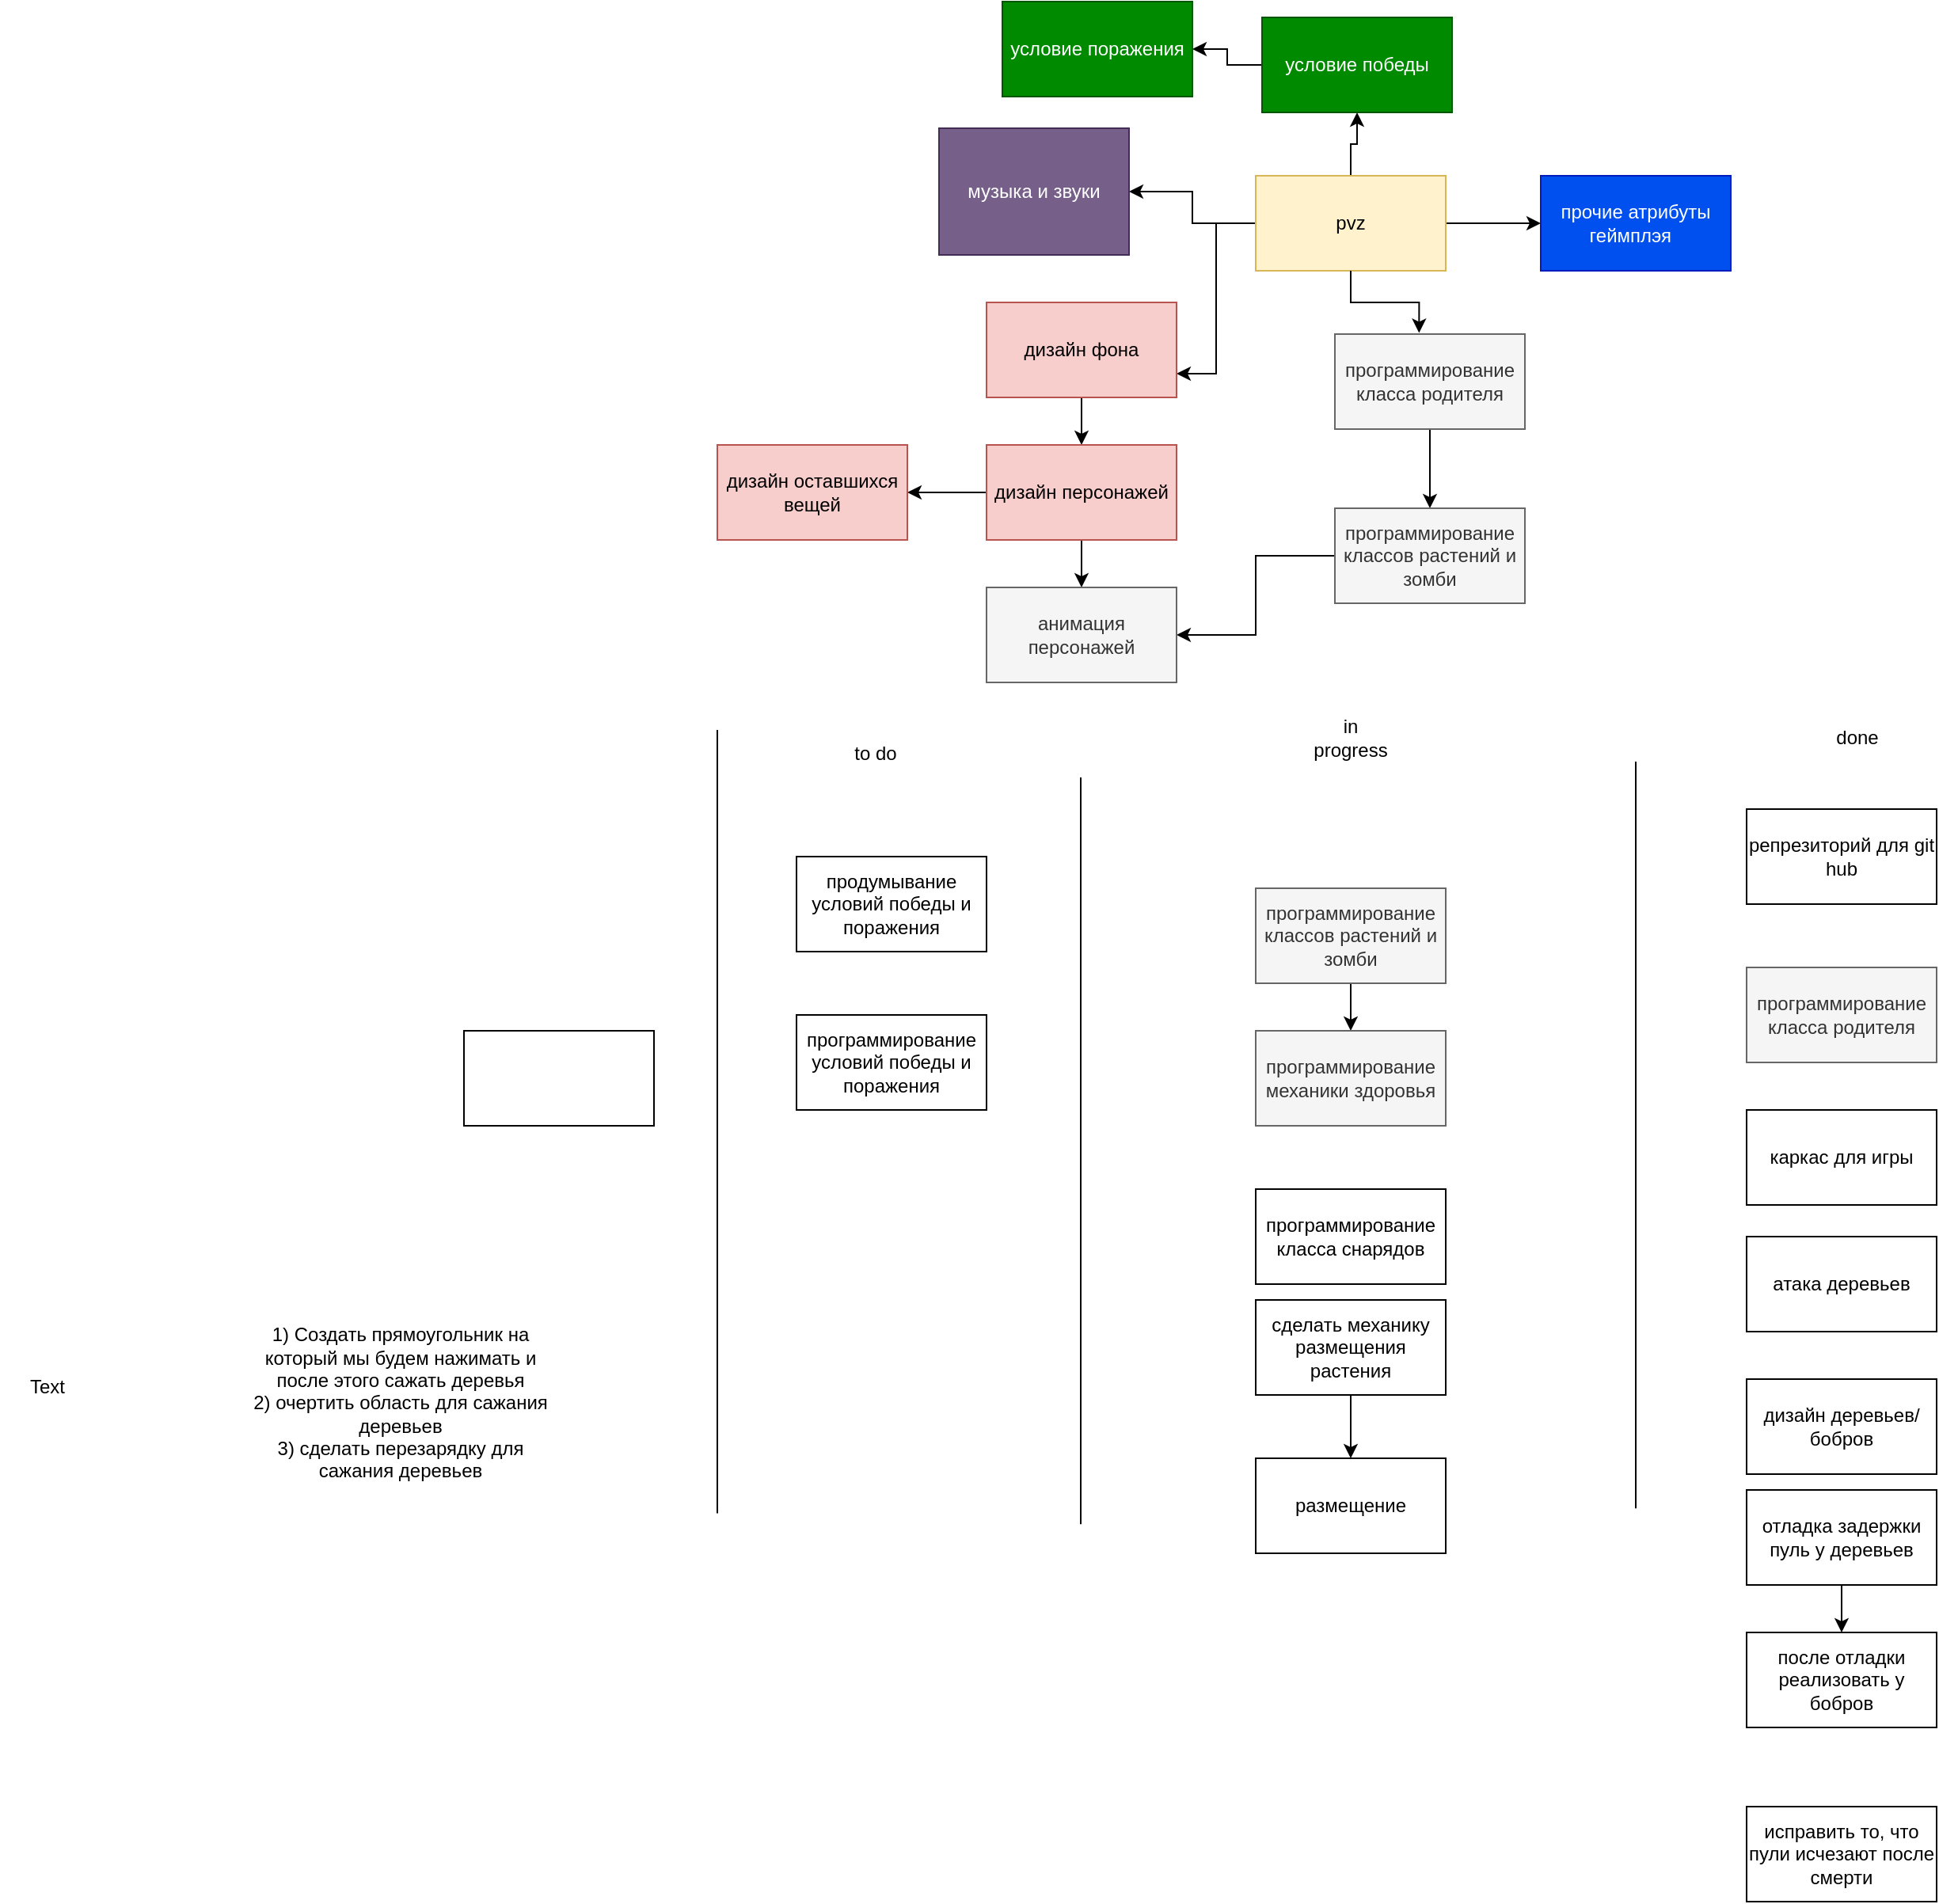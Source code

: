 <mxfile version="28.1.1">
  <diagram name="Страница — 1" id="tIC_WZ9eXxZFpHUOUbRm">
    <mxGraphModel dx="1869" dy="535" grid="1" gridSize="10" guides="1" tooltips="1" connect="1" arrows="1" fold="1" page="1" pageScale="1" pageWidth="827" pageHeight="1169" math="0" shadow="0">
      <root>
        <mxCell id="0" />
        <mxCell id="1" parent="0" />
        <mxCell id="f4q_rLJfOCP1jWnkGfgz-3" style="edgeStyle=orthogonalEdgeStyle;rounded=0;orthogonalLoop=1;jettySize=auto;html=1;entryX=1;entryY=0.75;entryDx=0;entryDy=0;" parent="1" source="f4q_rLJfOCP1jWnkGfgz-1" target="f4q_rLJfOCP1jWnkGfgz-2" edge="1">
          <mxGeometry relative="1" as="geometry" />
        </mxCell>
        <mxCell id="h_-lFZCpEvTqEN1pMqpe-6" style="edgeStyle=orthogonalEdgeStyle;rounded=0;orthogonalLoop=1;jettySize=auto;html=1;" parent="1" source="f4q_rLJfOCP1jWnkGfgz-1" target="h_-lFZCpEvTqEN1pMqpe-4" edge="1">
          <mxGeometry relative="1" as="geometry" />
        </mxCell>
        <mxCell id="h_-lFZCpEvTqEN1pMqpe-9" style="edgeStyle=orthogonalEdgeStyle;rounded=0;orthogonalLoop=1;jettySize=auto;html=1;entryX=0;entryY=0.5;entryDx=0;entryDy=0;" parent="1" source="f4q_rLJfOCP1jWnkGfgz-1" target="h_-lFZCpEvTqEN1pMqpe-8" edge="1">
          <mxGeometry relative="1" as="geometry" />
        </mxCell>
        <mxCell id="h_-lFZCpEvTqEN1pMqpe-11" style="edgeStyle=orthogonalEdgeStyle;rounded=0;orthogonalLoop=1;jettySize=auto;html=1;entryX=1;entryY=0.5;entryDx=0;entryDy=0;" parent="1" source="f4q_rLJfOCP1jWnkGfgz-1" target="h_-lFZCpEvTqEN1pMqpe-10" edge="1">
          <mxGeometry relative="1" as="geometry" />
        </mxCell>
        <mxCell id="f4q_rLJfOCP1jWnkGfgz-1" value="pvz" style="rounded=0;whiteSpace=wrap;html=1;fillColor=#fff2cc;strokeColor=#d6b656;" parent="1" vertex="1">
          <mxGeometry x="350" y="250" width="120" height="60" as="geometry" />
        </mxCell>
        <mxCell id="f4q_rLJfOCP1jWnkGfgz-5" style="edgeStyle=orthogonalEdgeStyle;rounded=0;orthogonalLoop=1;jettySize=auto;html=1;entryX=0.5;entryY=0;entryDx=0;entryDy=0;" parent="1" source="f4q_rLJfOCP1jWnkGfgz-2" target="f4q_rLJfOCP1jWnkGfgz-4" edge="1">
          <mxGeometry relative="1" as="geometry" />
        </mxCell>
        <mxCell id="f4q_rLJfOCP1jWnkGfgz-2" value="дизайн фона" style="rounded=0;whiteSpace=wrap;html=1;fillColor=#f8cecc;strokeColor=#b85450;" parent="1" vertex="1">
          <mxGeometry x="180" y="330" width="120" height="60" as="geometry" />
        </mxCell>
        <mxCell id="f4q_rLJfOCP1jWnkGfgz-9" style="edgeStyle=orthogonalEdgeStyle;rounded=0;orthogonalLoop=1;jettySize=auto;html=1;entryX=1;entryY=0.5;entryDx=0;entryDy=0;" parent="1" source="f4q_rLJfOCP1jWnkGfgz-4" target="f4q_rLJfOCP1jWnkGfgz-6" edge="1">
          <mxGeometry relative="1" as="geometry" />
        </mxCell>
        <mxCell id="h_-lFZCpEvTqEN1pMqpe-13" style="edgeStyle=orthogonalEdgeStyle;rounded=0;orthogonalLoop=1;jettySize=auto;html=1;" parent="1" source="f4q_rLJfOCP1jWnkGfgz-4" target="h_-lFZCpEvTqEN1pMqpe-12" edge="1">
          <mxGeometry relative="1" as="geometry" />
        </mxCell>
        <mxCell id="f4q_rLJfOCP1jWnkGfgz-4" value="дизайн персонажей" style="rounded=0;whiteSpace=wrap;html=1;fillColor=#f8cecc;strokeColor=#b85450;" parent="1" vertex="1">
          <mxGeometry x="180" y="420" width="120" height="60" as="geometry" />
        </mxCell>
        <mxCell id="f4q_rLJfOCP1jWnkGfgz-6" value="дизайн оставшихся вещей" style="rounded=0;whiteSpace=wrap;html=1;fillColor=#f8cecc;strokeColor=#b85450;" parent="1" vertex="1">
          <mxGeometry x="10" y="420" width="120" height="60" as="geometry" />
        </mxCell>
        <mxCell id="h_-lFZCpEvTqEN1pMqpe-3" style="edgeStyle=orthogonalEdgeStyle;rounded=0;orthogonalLoop=1;jettySize=auto;html=1;entryX=0.5;entryY=0;entryDx=0;entryDy=0;" parent="1" source="f4q_rLJfOCP1jWnkGfgz-10" target="h_-lFZCpEvTqEN1pMqpe-1" edge="1">
          <mxGeometry relative="1" as="geometry" />
        </mxCell>
        <mxCell id="f4q_rLJfOCP1jWnkGfgz-10" value="программирование класса родителя" style="rounded=0;whiteSpace=wrap;html=1;fillColor=#f5f5f5;fontColor=#333333;strokeColor=#666666;" parent="1" vertex="1">
          <mxGeometry x="400" y="350" width="120" height="60" as="geometry" />
        </mxCell>
        <mxCell id="h_-lFZCpEvTqEN1pMqpe-14" style="edgeStyle=orthogonalEdgeStyle;rounded=0;orthogonalLoop=1;jettySize=auto;html=1;entryX=1;entryY=0.5;entryDx=0;entryDy=0;" parent="1" source="h_-lFZCpEvTqEN1pMqpe-1" target="h_-lFZCpEvTqEN1pMqpe-12" edge="1">
          <mxGeometry relative="1" as="geometry" />
        </mxCell>
        <mxCell id="h_-lFZCpEvTqEN1pMqpe-1" value="программирование классов растений и зомби" style="rounded=0;whiteSpace=wrap;html=1;fillColor=#f5f5f5;fontColor=#333333;strokeColor=#666666;" parent="1" vertex="1">
          <mxGeometry x="400" y="460" width="120" height="60" as="geometry" />
        </mxCell>
        <mxCell id="h_-lFZCpEvTqEN1pMqpe-2" style="edgeStyle=orthogonalEdgeStyle;rounded=0;orthogonalLoop=1;jettySize=auto;html=1;entryX=0.443;entryY=-0.013;entryDx=0;entryDy=0;entryPerimeter=0;" parent="1" source="f4q_rLJfOCP1jWnkGfgz-1" target="f4q_rLJfOCP1jWnkGfgz-10" edge="1">
          <mxGeometry relative="1" as="geometry" />
        </mxCell>
        <mxCell id="h_-lFZCpEvTqEN1pMqpe-7" style="edgeStyle=orthogonalEdgeStyle;rounded=0;orthogonalLoop=1;jettySize=auto;html=1;entryX=1;entryY=0.5;entryDx=0;entryDy=0;" parent="1" source="h_-lFZCpEvTqEN1pMqpe-4" target="h_-lFZCpEvTqEN1pMqpe-5" edge="1">
          <mxGeometry relative="1" as="geometry" />
        </mxCell>
        <mxCell id="h_-lFZCpEvTqEN1pMqpe-4" value="условие победы" style="rounded=0;whiteSpace=wrap;html=1;fillColor=#008a00;fontColor=#ffffff;strokeColor=#005700;" parent="1" vertex="1">
          <mxGeometry x="354" y="150" width="120" height="60" as="geometry" />
        </mxCell>
        <mxCell id="h_-lFZCpEvTqEN1pMqpe-5" value="условие поражения" style="rounded=0;whiteSpace=wrap;html=1;fillColor=#008a00;fontColor=#ffffff;strokeColor=#005700;" parent="1" vertex="1">
          <mxGeometry x="190" y="140" width="120" height="60" as="geometry" />
        </mxCell>
        <mxCell id="h_-lFZCpEvTqEN1pMqpe-8" value="прочие атрибуты геймплэя&amp;nbsp;&amp;nbsp;" style="rounded=0;whiteSpace=wrap;html=1;fillColor=#0050ef;fontColor=#ffffff;strokeColor=#001DBC;" parent="1" vertex="1">
          <mxGeometry x="530" y="250" width="120" height="60" as="geometry" />
        </mxCell>
        <mxCell id="h_-lFZCpEvTqEN1pMqpe-10" value="музыка и звуки" style="rounded=0;whiteSpace=wrap;html=1;fillColor=#76608a;fontColor=#ffffff;strokeColor=#432D57;" parent="1" vertex="1">
          <mxGeometry x="150" y="220" width="120" height="80" as="geometry" />
        </mxCell>
        <mxCell id="h_-lFZCpEvTqEN1pMqpe-12" value="анимация персонажей" style="rounded=0;whiteSpace=wrap;html=1;fillColor=#f5f5f5;fontColor=#333333;strokeColor=#666666;" parent="1" vertex="1">
          <mxGeometry x="180" y="510" width="120" height="60" as="geometry" />
        </mxCell>
        <mxCell id="h_-lFZCpEvTqEN1pMqpe-15" value="" style="endArrow=none;html=1;rounded=0;" parent="1" edge="1">
          <mxGeometry width="50" height="50" relative="1" as="geometry">
            <mxPoint x="590" y="1091.6" as="sourcePoint" />
            <mxPoint x="590" y="620.0" as="targetPoint" />
          </mxGeometry>
        </mxCell>
        <mxCell id="h_-lFZCpEvTqEN1pMqpe-17" value="" style="endArrow=none;html=1;rounded=0;" parent="1" edge="1">
          <mxGeometry width="50" height="50" relative="1" as="geometry">
            <mxPoint x="239.5" y="1101.6" as="sourcePoint" />
            <mxPoint x="239.5" y="630" as="targetPoint" />
          </mxGeometry>
        </mxCell>
        <mxCell id="h_-lFZCpEvTqEN1pMqpe-18" value="программирование класса родителя" style="rounded=0;whiteSpace=wrap;html=1;fillColor=#f5f5f5;fontColor=#333333;strokeColor=#666666;" parent="1" vertex="1">
          <mxGeometry x="660" y="750" width="120" height="60" as="geometry" />
        </mxCell>
        <mxCell id="cspzs5Am_i9SIenbNEfv-2" value="" style="edgeStyle=orthogonalEdgeStyle;rounded=0;orthogonalLoop=1;jettySize=auto;html=1;" parent="1" source="h_-lFZCpEvTqEN1pMqpe-19" target="cspzs5Am_i9SIenbNEfv-1" edge="1">
          <mxGeometry relative="1" as="geometry" />
        </mxCell>
        <mxCell id="h_-lFZCpEvTqEN1pMqpe-19" value="программирование классов растений и зомби" style="rounded=0;whiteSpace=wrap;html=1;fillColor=#f5f5f5;fontColor=#333333;strokeColor=#666666;" parent="1" vertex="1">
          <mxGeometry x="350" y="700" width="120" height="60" as="geometry" />
        </mxCell>
        <mxCell id="h_-lFZCpEvTqEN1pMqpe-20" value="каркас для игры" style="rounded=0;whiteSpace=wrap;html=1;" parent="1" vertex="1">
          <mxGeometry x="660" y="840" width="120" height="60" as="geometry" />
        </mxCell>
        <mxCell id="h_-lFZCpEvTqEN1pMqpe-21" value="to do" style="text;html=1;align=center;verticalAlign=middle;whiteSpace=wrap;rounded=0;" parent="1" vertex="1">
          <mxGeometry x="80" y="600" width="60" height="30" as="geometry" />
        </mxCell>
        <mxCell id="h_-lFZCpEvTqEN1pMqpe-23" value="in progress" style="text;html=1;align=center;verticalAlign=middle;whiteSpace=wrap;rounded=0;" parent="1" vertex="1">
          <mxGeometry x="380" y="590" width="60" height="30" as="geometry" />
        </mxCell>
        <mxCell id="h_-lFZCpEvTqEN1pMqpe-24" value="done" style="text;html=1;align=center;verticalAlign=middle;whiteSpace=wrap;rounded=0;" parent="1" vertex="1">
          <mxGeometry x="700" y="590" width="60" height="30" as="geometry" />
        </mxCell>
        <mxCell id="h_-lFZCpEvTqEN1pMqpe-25" value="репрезиторий для git hub" style="rounded=0;whiteSpace=wrap;html=1;" parent="1" vertex="1">
          <mxGeometry x="660" y="650" width="120" height="60" as="geometry" />
        </mxCell>
        <mxCell id="_D48tTqGxJVYKfi6PD5n-1" value="продумывание условий победы и поражения" style="rounded=0;whiteSpace=wrap;html=1;" parent="1" vertex="1">
          <mxGeometry x="60" y="680" width="120" height="60" as="geometry" />
        </mxCell>
        <mxCell id="_D48tTqGxJVYKfi6PD5n-2" value="программирование класса снарядов" style="rounded=0;whiteSpace=wrap;html=1;" parent="1" vertex="1">
          <mxGeometry x="350" y="890" width="120" height="60" as="geometry" />
        </mxCell>
        <mxCell id="ERfBGgnuThSla5-Emcdq-4" value="" style="rounded=0;whiteSpace=wrap;html=1;" parent="1" vertex="1">
          <mxGeometry x="-150" y="790" width="120" height="60" as="geometry" />
        </mxCell>
        <mxCell id="ERfBGgnuThSla5-Emcdq-5" value="" style="endArrow=none;html=1;rounded=0;" parent="1" edge="1">
          <mxGeometry width="50" height="50" relative="1" as="geometry">
            <mxPoint x="10" y="1094.8" as="sourcePoint" />
            <mxPoint x="10" y="600" as="targetPoint" />
          </mxGeometry>
        </mxCell>
        <mxCell id="Z3wOupk7eeq7DRk69V82-1" value="программирование условий победы и поражения" style="rounded=0;whiteSpace=wrap;html=1;" parent="1" vertex="1">
          <mxGeometry x="60" y="780" width="120" height="60" as="geometry" />
        </mxCell>
        <mxCell id="cspzs5Am_i9SIenbNEfv-1" value="программирование механики здоровья" style="whiteSpace=wrap;html=1;fillColor=#f5f5f5;strokeColor=#666666;fontColor=#333333;rounded=0;" parent="1" vertex="1">
          <mxGeometry x="350" y="790" width="120" height="60" as="geometry" />
        </mxCell>
        <mxCell id="cspzs5Am_i9SIenbNEfv-3" value="атака деревьев" style="whiteSpace=wrap;html=1;rounded=0;" parent="1" vertex="1">
          <mxGeometry x="660" y="920" width="120" height="60" as="geometry" />
        </mxCell>
        <mxCell id="cspzs5Am_i9SIenbNEfv-5" value="исправить то, что пули исчезают после смерти" style="rounded=0;whiteSpace=wrap;html=1;" parent="1" vertex="1">
          <mxGeometry x="660" y="1280" width="120" height="60" as="geometry" />
        </mxCell>
        <mxCell id="cspzs5Am_i9SIenbNEfv-6" value="дизайн деревьев/бобров" style="rounded=0;whiteSpace=wrap;html=1;" parent="1" vertex="1">
          <mxGeometry x="660" y="1010" width="120" height="60" as="geometry" />
        </mxCell>
        <mxCell id="4evCncEgxPiiOP-QGZJD-3" value="" style="edgeStyle=orthogonalEdgeStyle;rounded=0;orthogonalLoop=1;jettySize=auto;html=1;" parent="1" source="4evCncEgxPiiOP-QGZJD-1" target="4evCncEgxPiiOP-QGZJD-2" edge="1">
          <mxGeometry relative="1" as="geometry" />
        </mxCell>
        <mxCell id="4evCncEgxPiiOP-QGZJD-1" value="сделать механику размещения растения" style="rounded=0;whiteSpace=wrap;html=1;" parent="1" vertex="1">
          <mxGeometry x="350" y="960" width="120" height="60" as="geometry" />
        </mxCell>
        <mxCell id="4evCncEgxPiiOP-QGZJD-2" value="размещение" style="rounded=0;whiteSpace=wrap;html=1;" parent="1" vertex="1">
          <mxGeometry x="350" y="1060" width="120" height="60" as="geometry" />
        </mxCell>
        <mxCell id="4evCncEgxPiiOP-QGZJD-6" value="" style="edgeStyle=orthogonalEdgeStyle;rounded=0;orthogonalLoop=1;jettySize=auto;html=1;" parent="1" source="4evCncEgxPiiOP-QGZJD-4" target="4evCncEgxPiiOP-QGZJD-5" edge="1">
          <mxGeometry relative="1" as="geometry" />
        </mxCell>
        <mxCell id="4evCncEgxPiiOP-QGZJD-4" value="отладка задержки пуль у деревьев" style="rounded=0;whiteSpace=wrap;html=1;" parent="1" vertex="1">
          <mxGeometry x="660" y="1080" width="120" height="60" as="geometry" />
        </mxCell>
        <mxCell id="4evCncEgxPiiOP-QGZJD-5" value="после отладки реализовать у бобров" style="rounded=0;whiteSpace=wrap;html=1;" parent="1" vertex="1">
          <mxGeometry x="660" y="1170" width="120" height="60" as="geometry" />
        </mxCell>
        <mxCell id="FzAQwwyJcnLsBKYegu79-1" value="1) Создать прямоугольник на который мы будем нажимать и после этого сажать деревья&lt;div&gt;2) очертить область для сажания деревьев&lt;/div&gt;&lt;div&gt;3) сделать перезарядку для сажания деревьев&lt;/div&gt;" style="text;html=1;align=center;verticalAlign=middle;whiteSpace=wrap;rounded=0;" parent="1" vertex="1">
          <mxGeometry x="-290" y="960" width="200" height="130" as="geometry" />
        </mxCell>
        <mxCell id="bXJhE5d24LHI8s0pzfr6-1" value="Text" style="text;html=1;align=center;verticalAlign=middle;whiteSpace=wrap;rounded=0;" vertex="1" parent="1">
          <mxGeometry x="-443" y="1000" width="60" height="30" as="geometry" />
        </mxCell>
      </root>
    </mxGraphModel>
  </diagram>
</mxfile>
